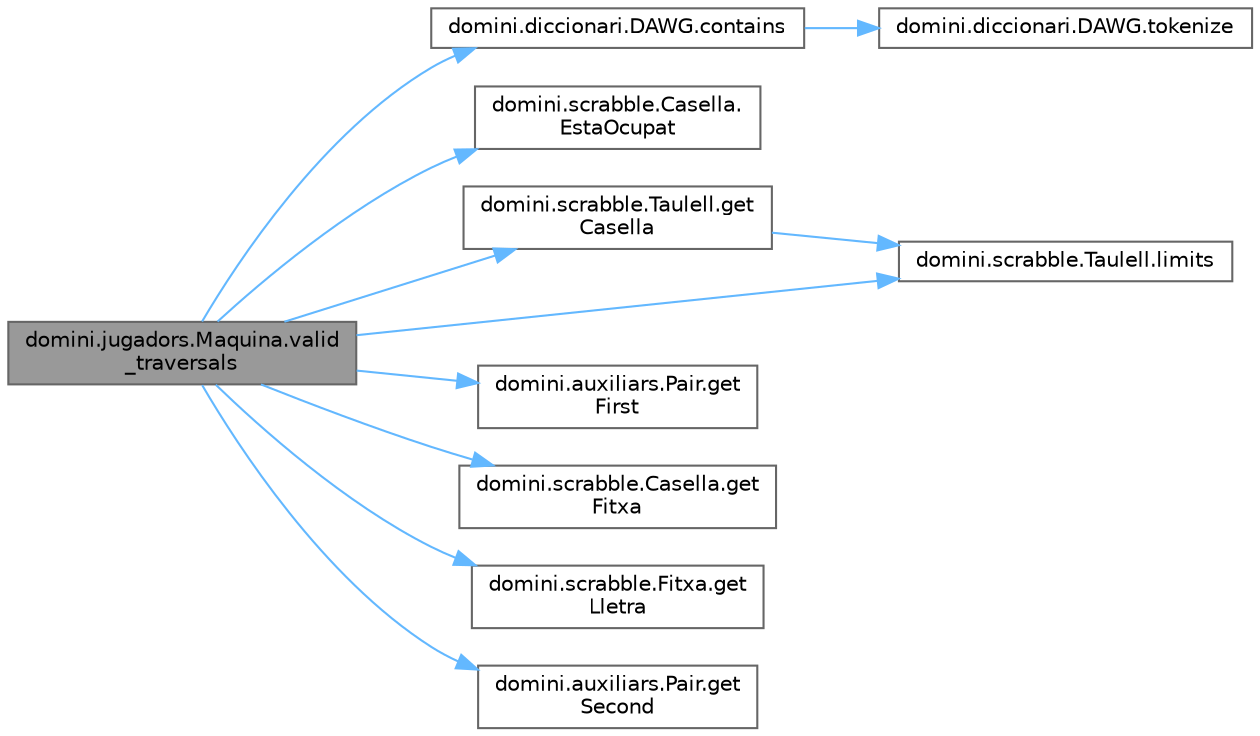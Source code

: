 digraph "domini.jugadors.Maquina.valid_traversals"
{
 // INTERACTIVE_SVG=YES
 // LATEX_PDF_SIZE
  bgcolor="transparent";
  edge [fontname=Helvetica,fontsize=10,labelfontname=Helvetica,labelfontsize=10];
  node [fontname=Helvetica,fontsize=10,shape=box,height=0.2,width=0.4];
  rankdir="LR";
  Node1 [id="Node000001",label="domini.jugadors.Maquina.valid\l_traversals",height=0.2,width=0.4,color="gray40", fillcolor="grey60", style="filled", fontcolor="black",tooltip="Comprova si una lletra és vàlida per a una casella que formi paraula transversal vertical."];
  Node1 -> Node2 [id="edge1_Node000001_Node000002",color="steelblue1",style="solid",tooltip=" "];
  Node2 [id="Node000002",label="domini.diccionari.DAWG.contains",height=0.2,width=0.4,color="grey40", fillcolor="white", style="filled",URL="$classdomini_1_1diccionari_1_1_d_a_w_g.html#acf204a82f6e4f5cebf3313611e57b714",tooltip="Comprova si una paraula està reconeguda pel DAWG."];
  Node2 -> Node3 [id="edge2_Node000002_Node000003",color="steelblue1",style="solid",tooltip=" "];
  Node3 [id="Node000003",label="domini.diccionari.DAWG.tokenize",height=0.2,width=0.4,color="grey40", fillcolor="white", style="filled",URL="$classdomini_1_1diccionari_1_1_d_a_w_g.html#ad5db7cc629d77068e51ccae18f9bfebd",tooltip="Genera una llista amb les lletres i dígrafs de la paraula paràmetre."];
  Node1 -> Node4 [id="edge3_Node000001_Node000004",color="steelblue1",style="solid",tooltip=" "];
  Node4 [id="Node000004",label="domini.scrabble.Casella.\lEstaOcupat",height=0.2,width=0.4,color="grey40", fillcolor="white", style="filled",URL="$classdomini_1_1scrabble_1_1_casella.html#a45ad0a3aaeacf1bc4896a7a99c068dd3",tooltip="Comprova si la casella està ocupada per una fitxa."];
  Node1 -> Node5 [id="edge4_Node000001_Node000005",color="steelblue1",style="solid",tooltip=" "];
  Node5 [id="Node000005",label="domini.scrabble.Taulell.get\lCasella",height=0.2,width=0.4,color="grey40", fillcolor="white", style="filled",URL="$classdomini_1_1scrabble_1_1_taulell.html#a5be7b0143cecbce3e2f4dc4f53814879",tooltip="Donades unes coordenades, retorna la Casella que es troba en aquelles coordenades."];
  Node5 -> Node6 [id="edge5_Node000005_Node000006",color="steelblue1",style="solid",tooltip=" "];
  Node6 [id="Node000006",label="domini.scrabble.Taulell.limits",height=0.2,width=0.4,color="grey40", fillcolor="white", style="filled",URL="$classdomini_1_1scrabble_1_1_taulell.html#afc2d8dcd225b683aa00af9ce2075ad79",tooltip=" "];
  Node1 -> Node7 [id="edge6_Node000001_Node000007",color="steelblue1",style="solid",tooltip=" "];
  Node7 [id="Node000007",label="domini.auxiliars.Pair.get\lFirst",height=0.2,width=0.4,color="grey40", fillcolor="white", style="filled",URL="$classdomini_1_1auxiliars_1_1_pair.html#af9fc7c6b0fb531c4b59cdb1048897164",tooltip="Obté el primer element de la parella."];
  Node1 -> Node8 [id="edge7_Node000001_Node000008",color="steelblue1",style="solid",tooltip=" "];
  Node8 [id="Node000008",label="domini.scrabble.Casella.get\lFitxa",height=0.2,width=0.4,color="grey40", fillcolor="white", style="filled",URL="$classdomini_1_1scrabble_1_1_casella.html#ad6fa4e60f906cde260a175354e4fda22",tooltip="Retorna la fitxa de la casella."];
  Node1 -> Node9 [id="edge8_Node000001_Node000009",color="steelblue1",style="solid",tooltip=" "];
  Node9 [id="Node000009",label="domini.scrabble.Fitxa.get\lLletra",height=0.2,width=0.4,color="grey40", fillcolor="white", style="filled",URL="$classdomini_1_1scrabble_1_1_fitxa.html#a3ee9b39d600851a00c4ce541339ba90e",tooltip="Retorna la lletra associada a la fitxa."];
  Node1 -> Node10 [id="edge9_Node000001_Node000010",color="steelblue1",style="solid",tooltip=" "];
  Node10 [id="Node000010",label="domini.auxiliars.Pair.get\lSecond",height=0.2,width=0.4,color="grey40", fillcolor="white", style="filled",URL="$classdomini_1_1auxiliars_1_1_pair.html#af70cd15a3a6fe17c25fbae3a08955565",tooltip="Obté el segon element de la parella."];
  Node1 -> Node6 [id="edge10_Node000001_Node000006",color="steelblue1",style="solid",tooltip=" "];
}
